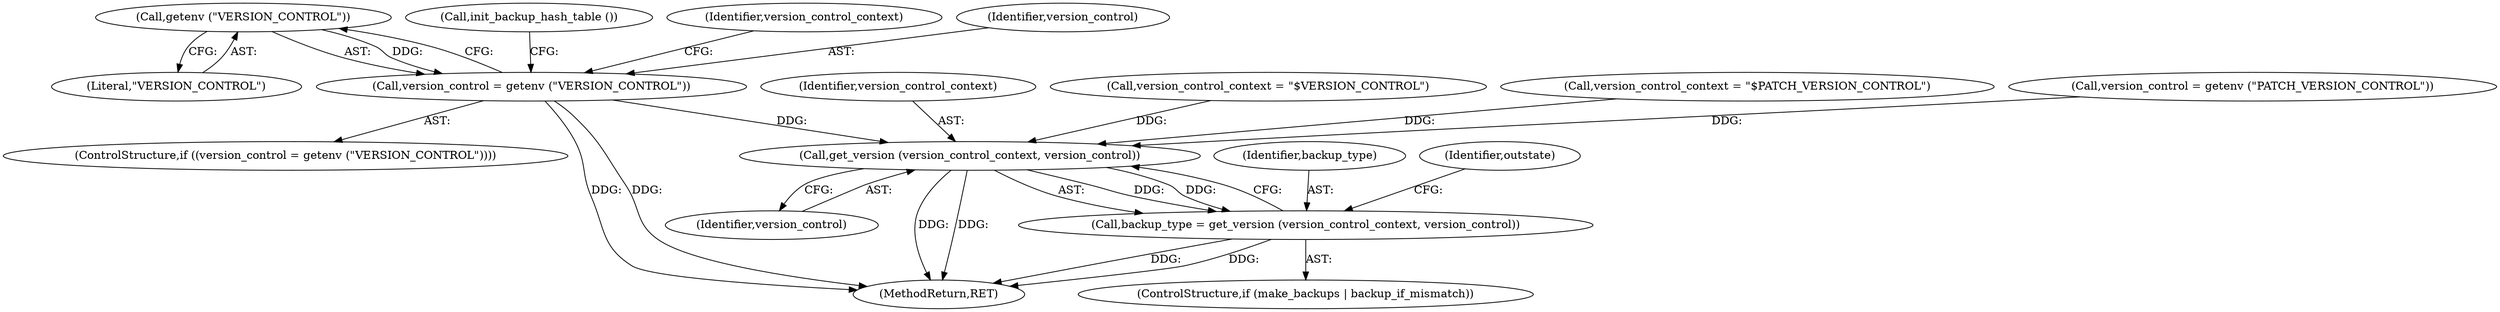 digraph "0_savannah_17953b5893f7c9835f0dd2a704ba04e0371d2cbd@API" {
"1000253" [label="(Call,getenv (\"VERSION_CONTROL\"))"];
"1000251" [label="(Call,version_control = getenv (\"VERSION_CONTROL\"))"];
"1000280" [label="(Call,get_version (version_control_context, version_control))"];
"1000278" [label="(Call,backup_type = get_version (version_control_context, version_control))"];
"1000281" [label="(Identifier,version_control_context)"];
"1000255" [label="(Call,version_control_context = \"$VERSION_CONTROL\")"];
"1000258" [label="(Call,init_backup_hash_table ())"];
"1000253" [label="(Call,getenv (\"VERSION_CONTROL\"))"];
"1000254" [label="(Literal,\"VERSION_CONTROL\")"];
"1000280" [label="(Call,get_version (version_control_context, version_control))"];
"1000278" [label="(Call,backup_type = get_version (version_control_context, version_control))"];
"1000246" [label="(Call,version_control_context = \"$PATCH_VERSION_CONTROL\")"];
"1000279" [label="(Identifier,backup_type)"];
"1000251" [label="(Call,version_control = getenv (\"VERSION_CONTROL\"))"];
"1000285" [label="(Identifier,outstate)"];
"1000256" [label="(Identifier,version_control_context)"];
"1000250" [label="(ControlStructure,if ((version_control = getenv (\"VERSION_CONTROL\"))))"];
"1000242" [label="(Call,version_control = getenv (\"PATCH_VERSION_CONTROL\"))"];
"1000282" [label="(Identifier,version_control)"];
"1000311" [label="(MethodReturn,RET)"];
"1000274" [label="(ControlStructure,if (make_backups | backup_if_mismatch))"];
"1000252" [label="(Identifier,version_control)"];
"1000253" -> "1000251"  [label="AST: "];
"1000253" -> "1000254"  [label="CFG: "];
"1000254" -> "1000253"  [label="AST: "];
"1000251" -> "1000253"  [label="CFG: "];
"1000253" -> "1000251"  [label="DDG: "];
"1000251" -> "1000250"  [label="AST: "];
"1000252" -> "1000251"  [label="AST: "];
"1000256" -> "1000251"  [label="CFG: "];
"1000258" -> "1000251"  [label="CFG: "];
"1000251" -> "1000311"  [label="DDG: "];
"1000251" -> "1000311"  [label="DDG: "];
"1000251" -> "1000280"  [label="DDG: "];
"1000280" -> "1000278"  [label="AST: "];
"1000280" -> "1000282"  [label="CFG: "];
"1000281" -> "1000280"  [label="AST: "];
"1000282" -> "1000280"  [label="AST: "];
"1000278" -> "1000280"  [label="CFG: "];
"1000280" -> "1000311"  [label="DDG: "];
"1000280" -> "1000311"  [label="DDG: "];
"1000280" -> "1000278"  [label="DDG: "];
"1000280" -> "1000278"  [label="DDG: "];
"1000255" -> "1000280"  [label="DDG: "];
"1000246" -> "1000280"  [label="DDG: "];
"1000242" -> "1000280"  [label="DDG: "];
"1000278" -> "1000274"  [label="AST: "];
"1000279" -> "1000278"  [label="AST: "];
"1000285" -> "1000278"  [label="CFG: "];
"1000278" -> "1000311"  [label="DDG: "];
"1000278" -> "1000311"  [label="DDG: "];
}
